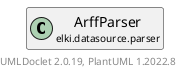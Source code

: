 @startuml
    remove .*\.(Instance|Par|Parameterizer|Factory)$
    set namespaceSeparator none
    hide empty fields
    hide empty methods

    class "<size:14>ArffParser.Par\n<size:10>elki.datasource.parser" as elki.datasource.parser.ArffParser.Par [[ArffParser.Par.html]] {
        {static} +MAGIC_EID_ID: OptionID
        {static} +MAGIC_CLASS_ID: OptionID
        ~magic_eid: Pattern
        ~magic_class: Pattern
        +configure(Parameterization): void
        +make(): ArffParser
    }

    interface "<size:14>Parameterizer\n<size:10>elki.utilities.optionhandling" as elki.utilities.optionhandling.Parameterizer [[../../utilities/optionhandling/Parameterizer.html]] {
        {abstract} +make(): Object
    }
    class "<size:14>ArffParser\n<size:10>elki.datasource.parser" as elki.datasource.parser.ArffParser [[ArffParser.html]]

    elki.utilities.optionhandling.Parameterizer <|.. elki.datasource.parser.ArffParser.Par
    elki.datasource.parser.ArffParser +-- elki.datasource.parser.ArffParser.Par

    center footer UMLDoclet 2.0.19, PlantUML 1.2022.8
@enduml
